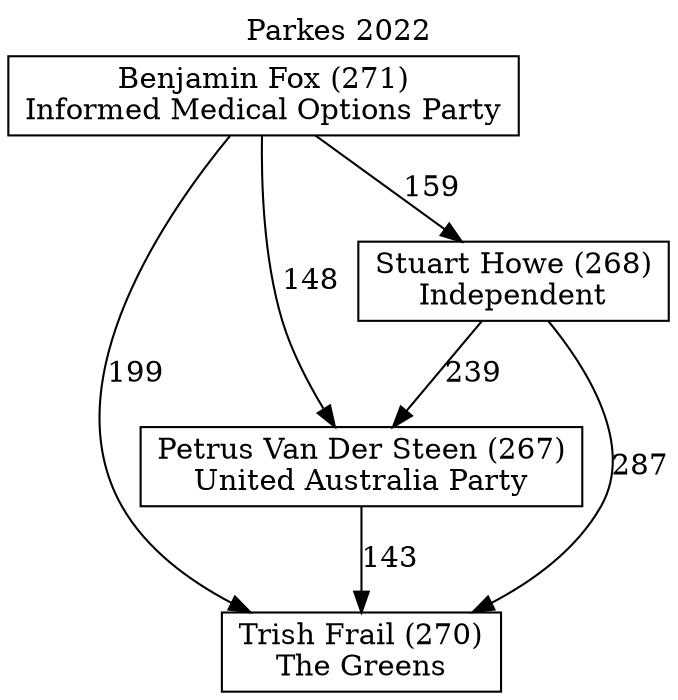// House preference flow
digraph "Trish Frail (270)_Parkes_2022" {
	graph [label="Parkes 2022" labelloc=t mclimit=10]
	node [shape=box]
	"Trish Frail (270)" [label="Trish Frail (270)
The Greens"]
	"Benjamin Fox (271)" [label="Benjamin Fox (271)
Informed Medical Options Party"]
	"Petrus Van Der Steen (267)" [label="Petrus Van Der Steen (267)
United Australia Party"]
	"Stuart Howe (268)" [label="Stuart Howe (268)
Independent"]
	"Petrus Van Der Steen (267)" -> "Trish Frail (270)" [label=143]
	"Benjamin Fox (271)" -> "Trish Frail (270)" [label=199]
	"Stuart Howe (268)" -> "Petrus Van Der Steen (267)" [label=239]
	"Benjamin Fox (271)" -> "Stuart Howe (268)" [label=159]
	"Stuart Howe (268)" -> "Trish Frail (270)" [label=287]
	"Benjamin Fox (271)" -> "Petrus Van Der Steen (267)" [label=148]
}
